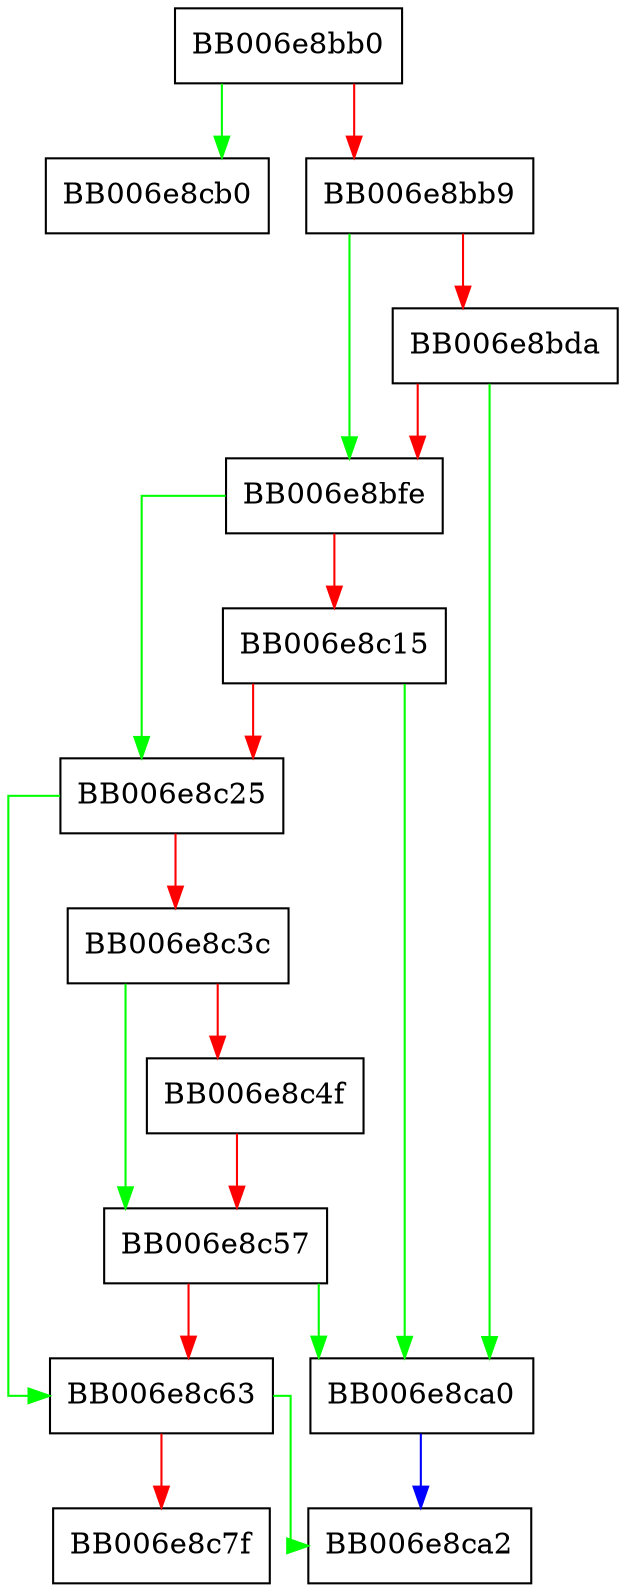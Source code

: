 digraph ecdsa_get_ctx_params {
  node [shape="box"];
  graph [splines=ortho];
  BB006e8bb0 -> BB006e8cb0 [color="green"];
  BB006e8bb0 -> BB006e8bb9 [color="red"];
  BB006e8bb9 -> BB006e8bfe [color="green"];
  BB006e8bb9 -> BB006e8bda [color="red"];
  BB006e8bda -> BB006e8ca0 [color="green"];
  BB006e8bda -> BB006e8bfe [color="red"];
  BB006e8bfe -> BB006e8c25 [color="green"];
  BB006e8bfe -> BB006e8c15 [color="red"];
  BB006e8c15 -> BB006e8ca0 [color="green"];
  BB006e8c15 -> BB006e8c25 [color="red"];
  BB006e8c25 -> BB006e8c63 [color="green"];
  BB006e8c25 -> BB006e8c3c [color="red"];
  BB006e8c3c -> BB006e8c57 [color="green"];
  BB006e8c3c -> BB006e8c4f [color="red"];
  BB006e8c4f -> BB006e8c57 [color="red"];
  BB006e8c57 -> BB006e8ca0 [color="green"];
  BB006e8c57 -> BB006e8c63 [color="red"];
  BB006e8c63 -> BB006e8ca2 [color="green"];
  BB006e8c63 -> BB006e8c7f [color="red"];
  BB006e8ca0 -> BB006e8ca2 [color="blue"];
}